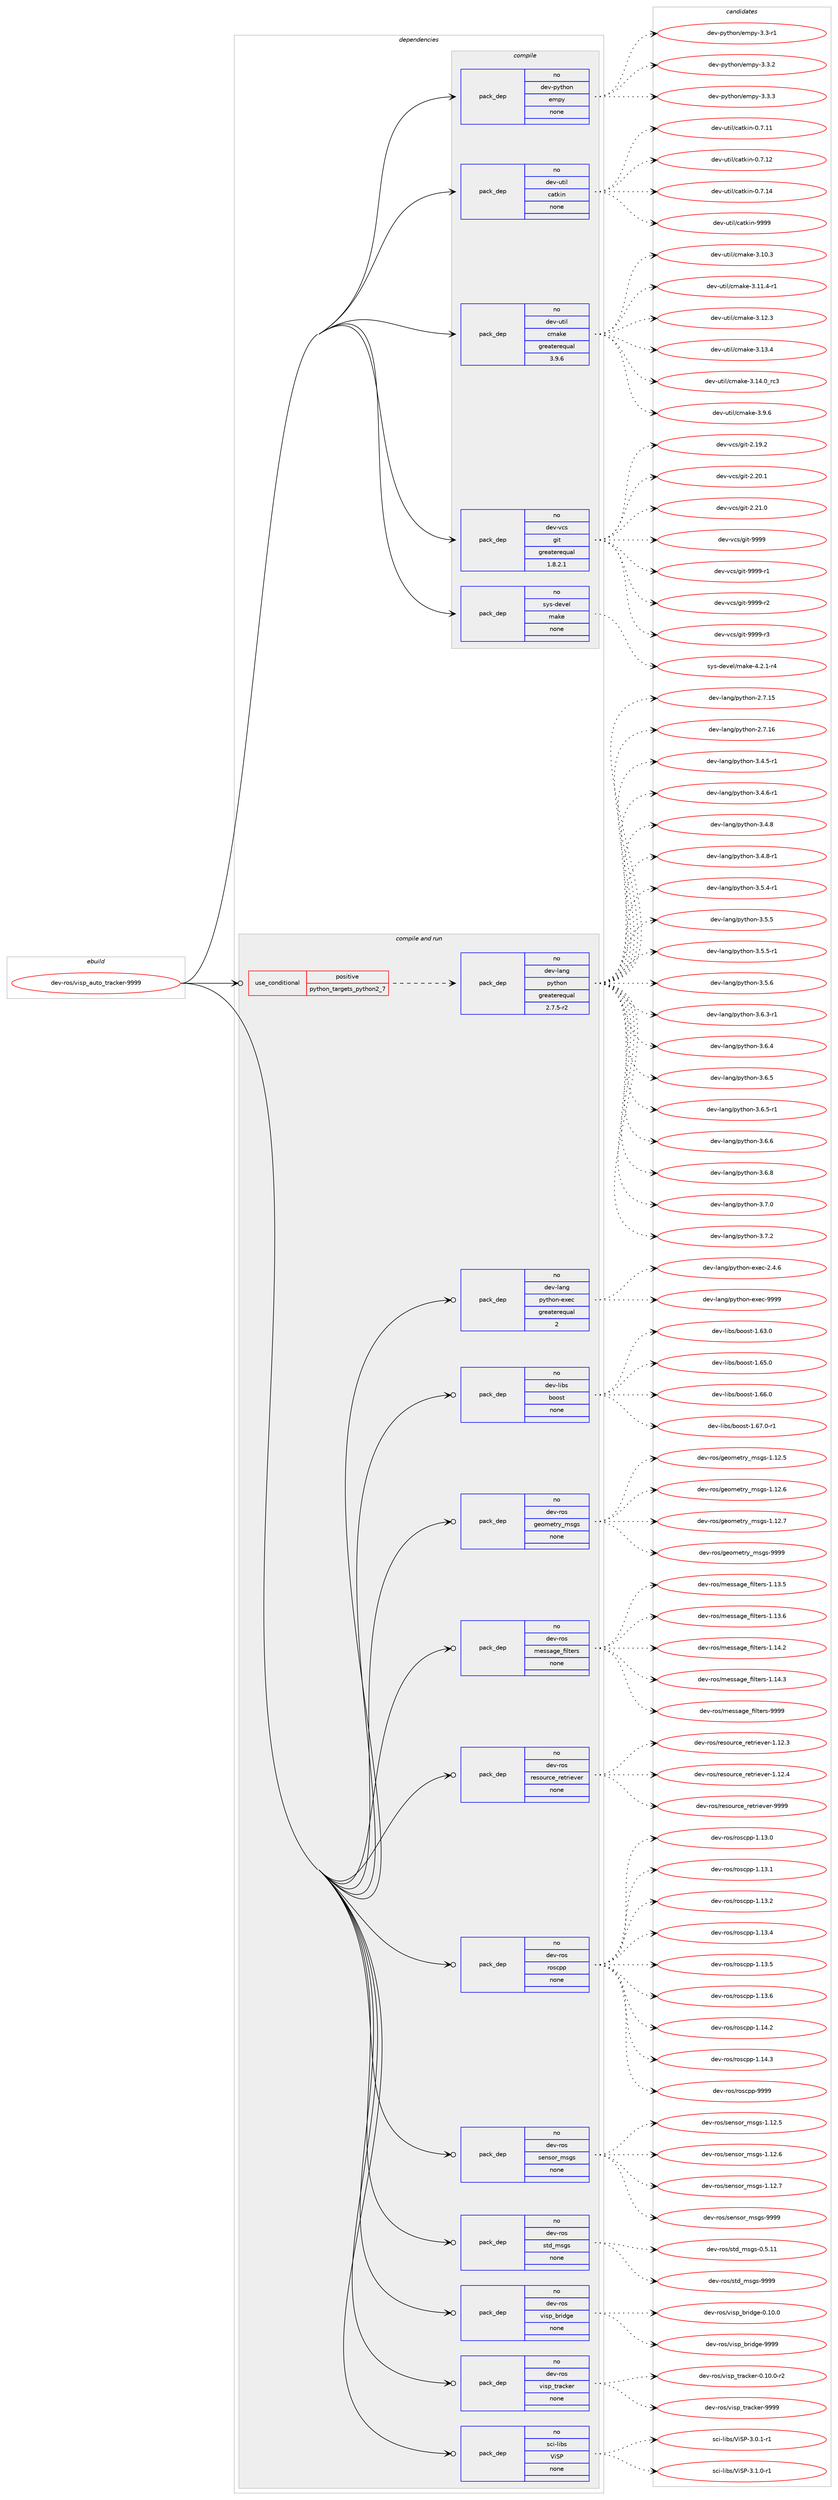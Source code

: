 digraph prolog {

# *************
# Graph options
# *************

newrank=true;
concentrate=true;
compound=true;
graph [rankdir=LR,fontname=Helvetica,fontsize=10,ranksep=1.5];#, ranksep=2.5, nodesep=0.2];
edge  [arrowhead=vee];
node  [fontname=Helvetica,fontsize=10];

# **********
# The ebuild
# **********

subgraph cluster_leftcol {
color=gray;
rank=same;
label=<<i>ebuild</i>>;
id [label="dev-ros/visp_auto_tracker-9999", color=red, width=4, href="../dev-ros/visp_auto_tracker-9999.svg"];
}

# ****************
# The dependencies
# ****************

subgraph cluster_midcol {
color=gray;
label=<<i>dependencies</i>>;
subgraph cluster_compile {
fillcolor="#eeeeee";
style=filled;
label=<<i>compile</i>>;
subgraph pack1061943 {
dependency1477202 [label=<<TABLE BORDER="0" CELLBORDER="1" CELLSPACING="0" CELLPADDING="4" WIDTH="220"><TR><TD ROWSPAN="6" CELLPADDING="30">pack_dep</TD></TR><TR><TD WIDTH="110">no</TD></TR><TR><TD>dev-python</TD></TR><TR><TD>empy</TD></TR><TR><TD>none</TD></TR><TR><TD></TD></TR></TABLE>>, shape=none, color=blue];
}
id:e -> dependency1477202:w [weight=20,style="solid",arrowhead="vee"];
subgraph pack1061944 {
dependency1477203 [label=<<TABLE BORDER="0" CELLBORDER="1" CELLSPACING="0" CELLPADDING="4" WIDTH="220"><TR><TD ROWSPAN="6" CELLPADDING="30">pack_dep</TD></TR><TR><TD WIDTH="110">no</TD></TR><TR><TD>dev-util</TD></TR><TR><TD>catkin</TD></TR><TR><TD>none</TD></TR><TR><TD></TD></TR></TABLE>>, shape=none, color=blue];
}
id:e -> dependency1477203:w [weight=20,style="solid",arrowhead="vee"];
subgraph pack1061945 {
dependency1477204 [label=<<TABLE BORDER="0" CELLBORDER="1" CELLSPACING="0" CELLPADDING="4" WIDTH="220"><TR><TD ROWSPAN="6" CELLPADDING="30">pack_dep</TD></TR><TR><TD WIDTH="110">no</TD></TR><TR><TD>dev-util</TD></TR><TR><TD>cmake</TD></TR><TR><TD>greaterequal</TD></TR><TR><TD>3.9.6</TD></TR></TABLE>>, shape=none, color=blue];
}
id:e -> dependency1477204:w [weight=20,style="solid",arrowhead="vee"];
subgraph pack1061946 {
dependency1477205 [label=<<TABLE BORDER="0" CELLBORDER="1" CELLSPACING="0" CELLPADDING="4" WIDTH="220"><TR><TD ROWSPAN="6" CELLPADDING="30">pack_dep</TD></TR><TR><TD WIDTH="110">no</TD></TR><TR><TD>dev-vcs</TD></TR><TR><TD>git</TD></TR><TR><TD>greaterequal</TD></TR><TR><TD>1.8.2.1</TD></TR></TABLE>>, shape=none, color=blue];
}
id:e -> dependency1477205:w [weight=20,style="solid",arrowhead="vee"];
subgraph pack1061947 {
dependency1477206 [label=<<TABLE BORDER="0" CELLBORDER="1" CELLSPACING="0" CELLPADDING="4" WIDTH="220"><TR><TD ROWSPAN="6" CELLPADDING="30">pack_dep</TD></TR><TR><TD WIDTH="110">no</TD></TR><TR><TD>sys-devel</TD></TR><TR><TD>make</TD></TR><TR><TD>none</TD></TR><TR><TD></TD></TR></TABLE>>, shape=none, color=blue];
}
id:e -> dependency1477206:w [weight=20,style="solid",arrowhead="vee"];
}
subgraph cluster_compileandrun {
fillcolor="#eeeeee";
style=filled;
label=<<i>compile and run</i>>;
subgraph cond391869 {
dependency1477207 [label=<<TABLE BORDER="0" CELLBORDER="1" CELLSPACING="0" CELLPADDING="4"><TR><TD ROWSPAN="3" CELLPADDING="10">use_conditional</TD></TR><TR><TD>positive</TD></TR><TR><TD>python_targets_python2_7</TD></TR></TABLE>>, shape=none, color=red];
subgraph pack1061948 {
dependency1477208 [label=<<TABLE BORDER="0" CELLBORDER="1" CELLSPACING="0" CELLPADDING="4" WIDTH="220"><TR><TD ROWSPAN="6" CELLPADDING="30">pack_dep</TD></TR><TR><TD WIDTH="110">no</TD></TR><TR><TD>dev-lang</TD></TR><TR><TD>python</TD></TR><TR><TD>greaterequal</TD></TR><TR><TD>2.7.5-r2</TD></TR></TABLE>>, shape=none, color=blue];
}
dependency1477207:e -> dependency1477208:w [weight=20,style="dashed",arrowhead="vee"];
}
id:e -> dependency1477207:w [weight=20,style="solid",arrowhead="odotvee"];
subgraph pack1061949 {
dependency1477209 [label=<<TABLE BORDER="0" CELLBORDER="1" CELLSPACING="0" CELLPADDING="4" WIDTH="220"><TR><TD ROWSPAN="6" CELLPADDING="30">pack_dep</TD></TR><TR><TD WIDTH="110">no</TD></TR><TR><TD>dev-lang</TD></TR><TR><TD>python-exec</TD></TR><TR><TD>greaterequal</TD></TR><TR><TD>2</TD></TR></TABLE>>, shape=none, color=blue];
}
id:e -> dependency1477209:w [weight=20,style="solid",arrowhead="odotvee"];
subgraph pack1061950 {
dependency1477210 [label=<<TABLE BORDER="0" CELLBORDER="1" CELLSPACING="0" CELLPADDING="4" WIDTH="220"><TR><TD ROWSPAN="6" CELLPADDING="30">pack_dep</TD></TR><TR><TD WIDTH="110">no</TD></TR><TR><TD>dev-libs</TD></TR><TR><TD>boost</TD></TR><TR><TD>none</TD></TR><TR><TD></TD></TR></TABLE>>, shape=none, color=blue];
}
id:e -> dependency1477210:w [weight=20,style="solid",arrowhead="odotvee"];
subgraph pack1061951 {
dependency1477211 [label=<<TABLE BORDER="0" CELLBORDER="1" CELLSPACING="0" CELLPADDING="4" WIDTH="220"><TR><TD ROWSPAN="6" CELLPADDING="30">pack_dep</TD></TR><TR><TD WIDTH="110">no</TD></TR><TR><TD>dev-ros</TD></TR><TR><TD>geometry_msgs</TD></TR><TR><TD>none</TD></TR><TR><TD></TD></TR></TABLE>>, shape=none, color=blue];
}
id:e -> dependency1477211:w [weight=20,style="solid",arrowhead="odotvee"];
subgraph pack1061952 {
dependency1477212 [label=<<TABLE BORDER="0" CELLBORDER="1" CELLSPACING="0" CELLPADDING="4" WIDTH="220"><TR><TD ROWSPAN="6" CELLPADDING="30">pack_dep</TD></TR><TR><TD WIDTH="110">no</TD></TR><TR><TD>dev-ros</TD></TR><TR><TD>message_filters</TD></TR><TR><TD>none</TD></TR><TR><TD></TD></TR></TABLE>>, shape=none, color=blue];
}
id:e -> dependency1477212:w [weight=20,style="solid",arrowhead="odotvee"];
subgraph pack1061953 {
dependency1477213 [label=<<TABLE BORDER="0" CELLBORDER="1" CELLSPACING="0" CELLPADDING="4" WIDTH="220"><TR><TD ROWSPAN="6" CELLPADDING="30">pack_dep</TD></TR><TR><TD WIDTH="110">no</TD></TR><TR><TD>dev-ros</TD></TR><TR><TD>resource_retriever</TD></TR><TR><TD>none</TD></TR><TR><TD></TD></TR></TABLE>>, shape=none, color=blue];
}
id:e -> dependency1477213:w [weight=20,style="solid",arrowhead="odotvee"];
subgraph pack1061954 {
dependency1477214 [label=<<TABLE BORDER="0" CELLBORDER="1" CELLSPACING="0" CELLPADDING="4" WIDTH="220"><TR><TD ROWSPAN="6" CELLPADDING="30">pack_dep</TD></TR><TR><TD WIDTH="110">no</TD></TR><TR><TD>dev-ros</TD></TR><TR><TD>roscpp</TD></TR><TR><TD>none</TD></TR><TR><TD></TD></TR></TABLE>>, shape=none, color=blue];
}
id:e -> dependency1477214:w [weight=20,style="solid",arrowhead="odotvee"];
subgraph pack1061955 {
dependency1477215 [label=<<TABLE BORDER="0" CELLBORDER="1" CELLSPACING="0" CELLPADDING="4" WIDTH="220"><TR><TD ROWSPAN="6" CELLPADDING="30">pack_dep</TD></TR><TR><TD WIDTH="110">no</TD></TR><TR><TD>dev-ros</TD></TR><TR><TD>sensor_msgs</TD></TR><TR><TD>none</TD></TR><TR><TD></TD></TR></TABLE>>, shape=none, color=blue];
}
id:e -> dependency1477215:w [weight=20,style="solid",arrowhead="odotvee"];
subgraph pack1061956 {
dependency1477216 [label=<<TABLE BORDER="0" CELLBORDER="1" CELLSPACING="0" CELLPADDING="4" WIDTH="220"><TR><TD ROWSPAN="6" CELLPADDING="30">pack_dep</TD></TR><TR><TD WIDTH="110">no</TD></TR><TR><TD>dev-ros</TD></TR><TR><TD>std_msgs</TD></TR><TR><TD>none</TD></TR><TR><TD></TD></TR></TABLE>>, shape=none, color=blue];
}
id:e -> dependency1477216:w [weight=20,style="solid",arrowhead="odotvee"];
subgraph pack1061957 {
dependency1477217 [label=<<TABLE BORDER="0" CELLBORDER="1" CELLSPACING="0" CELLPADDING="4" WIDTH="220"><TR><TD ROWSPAN="6" CELLPADDING="30">pack_dep</TD></TR><TR><TD WIDTH="110">no</TD></TR><TR><TD>dev-ros</TD></TR><TR><TD>visp_bridge</TD></TR><TR><TD>none</TD></TR><TR><TD></TD></TR></TABLE>>, shape=none, color=blue];
}
id:e -> dependency1477217:w [weight=20,style="solid",arrowhead="odotvee"];
subgraph pack1061958 {
dependency1477218 [label=<<TABLE BORDER="0" CELLBORDER="1" CELLSPACING="0" CELLPADDING="4" WIDTH="220"><TR><TD ROWSPAN="6" CELLPADDING="30">pack_dep</TD></TR><TR><TD WIDTH="110">no</TD></TR><TR><TD>dev-ros</TD></TR><TR><TD>visp_tracker</TD></TR><TR><TD>none</TD></TR><TR><TD></TD></TR></TABLE>>, shape=none, color=blue];
}
id:e -> dependency1477218:w [weight=20,style="solid",arrowhead="odotvee"];
subgraph pack1061959 {
dependency1477219 [label=<<TABLE BORDER="0" CELLBORDER="1" CELLSPACING="0" CELLPADDING="4" WIDTH="220"><TR><TD ROWSPAN="6" CELLPADDING="30">pack_dep</TD></TR><TR><TD WIDTH="110">no</TD></TR><TR><TD>sci-libs</TD></TR><TR><TD>ViSP</TD></TR><TR><TD>none</TD></TR><TR><TD></TD></TR></TABLE>>, shape=none, color=blue];
}
id:e -> dependency1477219:w [weight=20,style="solid",arrowhead="odotvee"];
}
subgraph cluster_run {
fillcolor="#eeeeee";
style=filled;
label=<<i>run</i>>;
}
}

# **************
# The candidates
# **************

subgraph cluster_choices {
rank=same;
color=gray;
label=<<i>candidates</i>>;

subgraph choice1061943 {
color=black;
nodesep=1;
choice1001011184511212111610411111047101109112121455146514511449 [label="dev-python/empy-3.3-r1", color=red, width=4,href="../dev-python/empy-3.3-r1.svg"];
choice1001011184511212111610411111047101109112121455146514650 [label="dev-python/empy-3.3.2", color=red, width=4,href="../dev-python/empy-3.3.2.svg"];
choice1001011184511212111610411111047101109112121455146514651 [label="dev-python/empy-3.3.3", color=red, width=4,href="../dev-python/empy-3.3.3.svg"];
dependency1477202:e -> choice1001011184511212111610411111047101109112121455146514511449:w [style=dotted,weight="100"];
dependency1477202:e -> choice1001011184511212111610411111047101109112121455146514650:w [style=dotted,weight="100"];
dependency1477202:e -> choice1001011184511212111610411111047101109112121455146514651:w [style=dotted,weight="100"];
}
subgraph choice1061944 {
color=black;
nodesep=1;
choice1001011184511711610510847999711610710511045484655464949 [label="dev-util/catkin-0.7.11", color=red, width=4,href="../dev-util/catkin-0.7.11.svg"];
choice1001011184511711610510847999711610710511045484655464950 [label="dev-util/catkin-0.7.12", color=red, width=4,href="../dev-util/catkin-0.7.12.svg"];
choice1001011184511711610510847999711610710511045484655464952 [label="dev-util/catkin-0.7.14", color=red, width=4,href="../dev-util/catkin-0.7.14.svg"];
choice100101118451171161051084799971161071051104557575757 [label="dev-util/catkin-9999", color=red, width=4,href="../dev-util/catkin-9999.svg"];
dependency1477203:e -> choice1001011184511711610510847999711610710511045484655464949:w [style=dotted,weight="100"];
dependency1477203:e -> choice1001011184511711610510847999711610710511045484655464950:w [style=dotted,weight="100"];
dependency1477203:e -> choice1001011184511711610510847999711610710511045484655464952:w [style=dotted,weight="100"];
dependency1477203:e -> choice100101118451171161051084799971161071051104557575757:w [style=dotted,weight="100"];
}
subgraph choice1061945 {
color=black;
nodesep=1;
choice1001011184511711610510847991099710710145514649484651 [label="dev-util/cmake-3.10.3", color=red, width=4,href="../dev-util/cmake-3.10.3.svg"];
choice10010111845117116105108479910997107101455146494946524511449 [label="dev-util/cmake-3.11.4-r1", color=red, width=4,href="../dev-util/cmake-3.11.4-r1.svg"];
choice1001011184511711610510847991099710710145514649504651 [label="dev-util/cmake-3.12.3", color=red, width=4,href="../dev-util/cmake-3.12.3.svg"];
choice1001011184511711610510847991099710710145514649514652 [label="dev-util/cmake-3.13.4", color=red, width=4,href="../dev-util/cmake-3.13.4.svg"];
choice1001011184511711610510847991099710710145514649524648951149951 [label="dev-util/cmake-3.14.0_rc3", color=red, width=4,href="../dev-util/cmake-3.14.0_rc3.svg"];
choice10010111845117116105108479910997107101455146574654 [label="dev-util/cmake-3.9.6", color=red, width=4,href="../dev-util/cmake-3.9.6.svg"];
dependency1477204:e -> choice1001011184511711610510847991099710710145514649484651:w [style=dotted,weight="100"];
dependency1477204:e -> choice10010111845117116105108479910997107101455146494946524511449:w [style=dotted,weight="100"];
dependency1477204:e -> choice1001011184511711610510847991099710710145514649504651:w [style=dotted,weight="100"];
dependency1477204:e -> choice1001011184511711610510847991099710710145514649514652:w [style=dotted,weight="100"];
dependency1477204:e -> choice1001011184511711610510847991099710710145514649524648951149951:w [style=dotted,weight="100"];
dependency1477204:e -> choice10010111845117116105108479910997107101455146574654:w [style=dotted,weight="100"];
}
subgraph choice1061946 {
color=black;
nodesep=1;
choice10010111845118991154710310511645504649574650 [label="dev-vcs/git-2.19.2", color=red, width=4,href="../dev-vcs/git-2.19.2.svg"];
choice10010111845118991154710310511645504650484649 [label="dev-vcs/git-2.20.1", color=red, width=4,href="../dev-vcs/git-2.20.1.svg"];
choice10010111845118991154710310511645504650494648 [label="dev-vcs/git-2.21.0", color=red, width=4,href="../dev-vcs/git-2.21.0.svg"];
choice1001011184511899115471031051164557575757 [label="dev-vcs/git-9999", color=red, width=4,href="../dev-vcs/git-9999.svg"];
choice10010111845118991154710310511645575757574511449 [label="dev-vcs/git-9999-r1", color=red, width=4,href="../dev-vcs/git-9999-r1.svg"];
choice10010111845118991154710310511645575757574511450 [label="dev-vcs/git-9999-r2", color=red, width=4,href="../dev-vcs/git-9999-r2.svg"];
choice10010111845118991154710310511645575757574511451 [label="dev-vcs/git-9999-r3", color=red, width=4,href="../dev-vcs/git-9999-r3.svg"];
dependency1477205:e -> choice10010111845118991154710310511645504649574650:w [style=dotted,weight="100"];
dependency1477205:e -> choice10010111845118991154710310511645504650484649:w [style=dotted,weight="100"];
dependency1477205:e -> choice10010111845118991154710310511645504650494648:w [style=dotted,weight="100"];
dependency1477205:e -> choice1001011184511899115471031051164557575757:w [style=dotted,weight="100"];
dependency1477205:e -> choice10010111845118991154710310511645575757574511449:w [style=dotted,weight="100"];
dependency1477205:e -> choice10010111845118991154710310511645575757574511450:w [style=dotted,weight="100"];
dependency1477205:e -> choice10010111845118991154710310511645575757574511451:w [style=dotted,weight="100"];
}
subgraph choice1061947 {
color=black;
nodesep=1;
choice1151211154510010111810110847109971071014552465046494511452 [label="sys-devel/make-4.2.1-r4", color=red, width=4,href="../sys-devel/make-4.2.1-r4.svg"];
dependency1477206:e -> choice1151211154510010111810110847109971071014552465046494511452:w [style=dotted,weight="100"];
}
subgraph choice1061948 {
color=black;
nodesep=1;
choice10010111845108971101034711212111610411111045504655464953 [label="dev-lang/python-2.7.15", color=red, width=4,href="../dev-lang/python-2.7.15.svg"];
choice10010111845108971101034711212111610411111045504655464954 [label="dev-lang/python-2.7.16", color=red, width=4,href="../dev-lang/python-2.7.16.svg"];
choice1001011184510897110103471121211161041111104551465246534511449 [label="dev-lang/python-3.4.5-r1", color=red, width=4,href="../dev-lang/python-3.4.5-r1.svg"];
choice1001011184510897110103471121211161041111104551465246544511449 [label="dev-lang/python-3.4.6-r1", color=red, width=4,href="../dev-lang/python-3.4.6-r1.svg"];
choice100101118451089711010347112121116104111110455146524656 [label="dev-lang/python-3.4.8", color=red, width=4,href="../dev-lang/python-3.4.8.svg"];
choice1001011184510897110103471121211161041111104551465246564511449 [label="dev-lang/python-3.4.8-r1", color=red, width=4,href="../dev-lang/python-3.4.8-r1.svg"];
choice1001011184510897110103471121211161041111104551465346524511449 [label="dev-lang/python-3.5.4-r1", color=red, width=4,href="../dev-lang/python-3.5.4-r1.svg"];
choice100101118451089711010347112121116104111110455146534653 [label="dev-lang/python-3.5.5", color=red, width=4,href="../dev-lang/python-3.5.5.svg"];
choice1001011184510897110103471121211161041111104551465346534511449 [label="dev-lang/python-3.5.5-r1", color=red, width=4,href="../dev-lang/python-3.5.5-r1.svg"];
choice100101118451089711010347112121116104111110455146534654 [label="dev-lang/python-3.5.6", color=red, width=4,href="../dev-lang/python-3.5.6.svg"];
choice1001011184510897110103471121211161041111104551465446514511449 [label="dev-lang/python-3.6.3-r1", color=red, width=4,href="../dev-lang/python-3.6.3-r1.svg"];
choice100101118451089711010347112121116104111110455146544652 [label="dev-lang/python-3.6.4", color=red, width=4,href="../dev-lang/python-3.6.4.svg"];
choice100101118451089711010347112121116104111110455146544653 [label="dev-lang/python-3.6.5", color=red, width=4,href="../dev-lang/python-3.6.5.svg"];
choice1001011184510897110103471121211161041111104551465446534511449 [label="dev-lang/python-3.6.5-r1", color=red, width=4,href="../dev-lang/python-3.6.5-r1.svg"];
choice100101118451089711010347112121116104111110455146544654 [label="dev-lang/python-3.6.6", color=red, width=4,href="../dev-lang/python-3.6.6.svg"];
choice100101118451089711010347112121116104111110455146544656 [label="dev-lang/python-3.6.8", color=red, width=4,href="../dev-lang/python-3.6.8.svg"];
choice100101118451089711010347112121116104111110455146554648 [label="dev-lang/python-3.7.0", color=red, width=4,href="../dev-lang/python-3.7.0.svg"];
choice100101118451089711010347112121116104111110455146554650 [label="dev-lang/python-3.7.2", color=red, width=4,href="../dev-lang/python-3.7.2.svg"];
dependency1477208:e -> choice10010111845108971101034711212111610411111045504655464953:w [style=dotted,weight="100"];
dependency1477208:e -> choice10010111845108971101034711212111610411111045504655464954:w [style=dotted,weight="100"];
dependency1477208:e -> choice1001011184510897110103471121211161041111104551465246534511449:w [style=dotted,weight="100"];
dependency1477208:e -> choice1001011184510897110103471121211161041111104551465246544511449:w [style=dotted,weight="100"];
dependency1477208:e -> choice100101118451089711010347112121116104111110455146524656:w [style=dotted,weight="100"];
dependency1477208:e -> choice1001011184510897110103471121211161041111104551465246564511449:w [style=dotted,weight="100"];
dependency1477208:e -> choice1001011184510897110103471121211161041111104551465346524511449:w [style=dotted,weight="100"];
dependency1477208:e -> choice100101118451089711010347112121116104111110455146534653:w [style=dotted,weight="100"];
dependency1477208:e -> choice1001011184510897110103471121211161041111104551465346534511449:w [style=dotted,weight="100"];
dependency1477208:e -> choice100101118451089711010347112121116104111110455146534654:w [style=dotted,weight="100"];
dependency1477208:e -> choice1001011184510897110103471121211161041111104551465446514511449:w [style=dotted,weight="100"];
dependency1477208:e -> choice100101118451089711010347112121116104111110455146544652:w [style=dotted,weight="100"];
dependency1477208:e -> choice100101118451089711010347112121116104111110455146544653:w [style=dotted,weight="100"];
dependency1477208:e -> choice1001011184510897110103471121211161041111104551465446534511449:w [style=dotted,weight="100"];
dependency1477208:e -> choice100101118451089711010347112121116104111110455146544654:w [style=dotted,weight="100"];
dependency1477208:e -> choice100101118451089711010347112121116104111110455146544656:w [style=dotted,weight="100"];
dependency1477208:e -> choice100101118451089711010347112121116104111110455146554648:w [style=dotted,weight="100"];
dependency1477208:e -> choice100101118451089711010347112121116104111110455146554650:w [style=dotted,weight="100"];
}
subgraph choice1061949 {
color=black;
nodesep=1;
choice1001011184510897110103471121211161041111104510112010199455046524654 [label="dev-lang/python-exec-2.4.6", color=red, width=4,href="../dev-lang/python-exec-2.4.6.svg"];
choice10010111845108971101034711212111610411111045101120101994557575757 [label="dev-lang/python-exec-9999", color=red, width=4,href="../dev-lang/python-exec-9999.svg"];
dependency1477209:e -> choice1001011184510897110103471121211161041111104510112010199455046524654:w [style=dotted,weight="100"];
dependency1477209:e -> choice10010111845108971101034711212111610411111045101120101994557575757:w [style=dotted,weight="100"];
}
subgraph choice1061950 {
color=black;
nodesep=1;
choice1001011184510810598115479811111111511645494654514648 [label="dev-libs/boost-1.63.0", color=red, width=4,href="../dev-libs/boost-1.63.0.svg"];
choice1001011184510810598115479811111111511645494654534648 [label="dev-libs/boost-1.65.0", color=red, width=4,href="../dev-libs/boost-1.65.0.svg"];
choice1001011184510810598115479811111111511645494654544648 [label="dev-libs/boost-1.66.0", color=red, width=4,href="../dev-libs/boost-1.66.0.svg"];
choice10010111845108105981154798111111115116454946545546484511449 [label="dev-libs/boost-1.67.0-r1", color=red, width=4,href="../dev-libs/boost-1.67.0-r1.svg"];
dependency1477210:e -> choice1001011184510810598115479811111111511645494654514648:w [style=dotted,weight="100"];
dependency1477210:e -> choice1001011184510810598115479811111111511645494654534648:w [style=dotted,weight="100"];
dependency1477210:e -> choice1001011184510810598115479811111111511645494654544648:w [style=dotted,weight="100"];
dependency1477210:e -> choice10010111845108105981154798111111115116454946545546484511449:w [style=dotted,weight="100"];
}
subgraph choice1061951 {
color=black;
nodesep=1;
choice10010111845114111115471031011111091011161141219510911510311545494649504653 [label="dev-ros/geometry_msgs-1.12.5", color=red, width=4,href="../dev-ros/geometry_msgs-1.12.5.svg"];
choice10010111845114111115471031011111091011161141219510911510311545494649504654 [label="dev-ros/geometry_msgs-1.12.6", color=red, width=4,href="../dev-ros/geometry_msgs-1.12.6.svg"];
choice10010111845114111115471031011111091011161141219510911510311545494649504655 [label="dev-ros/geometry_msgs-1.12.7", color=red, width=4,href="../dev-ros/geometry_msgs-1.12.7.svg"];
choice1001011184511411111547103101111109101116114121951091151031154557575757 [label="dev-ros/geometry_msgs-9999", color=red, width=4,href="../dev-ros/geometry_msgs-9999.svg"];
dependency1477211:e -> choice10010111845114111115471031011111091011161141219510911510311545494649504653:w [style=dotted,weight="100"];
dependency1477211:e -> choice10010111845114111115471031011111091011161141219510911510311545494649504654:w [style=dotted,weight="100"];
dependency1477211:e -> choice10010111845114111115471031011111091011161141219510911510311545494649504655:w [style=dotted,weight="100"];
dependency1477211:e -> choice1001011184511411111547103101111109101116114121951091151031154557575757:w [style=dotted,weight="100"];
}
subgraph choice1061952 {
color=black;
nodesep=1;
choice1001011184511411111547109101115115971031019510210510811610111411545494649514653 [label="dev-ros/message_filters-1.13.5", color=red, width=4,href="../dev-ros/message_filters-1.13.5.svg"];
choice1001011184511411111547109101115115971031019510210510811610111411545494649514654 [label="dev-ros/message_filters-1.13.6", color=red, width=4,href="../dev-ros/message_filters-1.13.6.svg"];
choice1001011184511411111547109101115115971031019510210510811610111411545494649524650 [label="dev-ros/message_filters-1.14.2", color=red, width=4,href="../dev-ros/message_filters-1.14.2.svg"];
choice1001011184511411111547109101115115971031019510210510811610111411545494649524651 [label="dev-ros/message_filters-1.14.3", color=red, width=4,href="../dev-ros/message_filters-1.14.3.svg"];
choice100101118451141111154710910111511597103101951021051081161011141154557575757 [label="dev-ros/message_filters-9999", color=red, width=4,href="../dev-ros/message_filters-9999.svg"];
dependency1477212:e -> choice1001011184511411111547109101115115971031019510210510811610111411545494649514653:w [style=dotted,weight="100"];
dependency1477212:e -> choice1001011184511411111547109101115115971031019510210510811610111411545494649514654:w [style=dotted,weight="100"];
dependency1477212:e -> choice1001011184511411111547109101115115971031019510210510811610111411545494649524650:w [style=dotted,weight="100"];
dependency1477212:e -> choice1001011184511411111547109101115115971031019510210510811610111411545494649524651:w [style=dotted,weight="100"];
dependency1477212:e -> choice100101118451141111154710910111511597103101951021051081161011141154557575757:w [style=dotted,weight="100"];
}
subgraph choice1061953 {
color=black;
nodesep=1;
choice1001011184511411111547114101115111117114991019511410111611410510111810111445494649504651 [label="dev-ros/resource_retriever-1.12.3", color=red, width=4,href="../dev-ros/resource_retriever-1.12.3.svg"];
choice1001011184511411111547114101115111117114991019511410111611410510111810111445494649504652 [label="dev-ros/resource_retriever-1.12.4", color=red, width=4,href="../dev-ros/resource_retriever-1.12.4.svg"];
choice100101118451141111154711410111511111711499101951141011161141051011181011144557575757 [label="dev-ros/resource_retriever-9999", color=red, width=4,href="../dev-ros/resource_retriever-9999.svg"];
dependency1477213:e -> choice1001011184511411111547114101115111117114991019511410111611410510111810111445494649504651:w [style=dotted,weight="100"];
dependency1477213:e -> choice1001011184511411111547114101115111117114991019511410111611410510111810111445494649504652:w [style=dotted,weight="100"];
dependency1477213:e -> choice100101118451141111154711410111511111711499101951141011161141051011181011144557575757:w [style=dotted,weight="100"];
}
subgraph choice1061954 {
color=black;
nodesep=1;
choice10010111845114111115471141111159911211245494649514648 [label="dev-ros/roscpp-1.13.0", color=red, width=4,href="../dev-ros/roscpp-1.13.0.svg"];
choice10010111845114111115471141111159911211245494649514649 [label="dev-ros/roscpp-1.13.1", color=red, width=4,href="../dev-ros/roscpp-1.13.1.svg"];
choice10010111845114111115471141111159911211245494649514650 [label="dev-ros/roscpp-1.13.2", color=red, width=4,href="../dev-ros/roscpp-1.13.2.svg"];
choice10010111845114111115471141111159911211245494649514652 [label="dev-ros/roscpp-1.13.4", color=red, width=4,href="../dev-ros/roscpp-1.13.4.svg"];
choice10010111845114111115471141111159911211245494649514653 [label="dev-ros/roscpp-1.13.5", color=red, width=4,href="../dev-ros/roscpp-1.13.5.svg"];
choice10010111845114111115471141111159911211245494649514654 [label="dev-ros/roscpp-1.13.6", color=red, width=4,href="../dev-ros/roscpp-1.13.6.svg"];
choice10010111845114111115471141111159911211245494649524650 [label="dev-ros/roscpp-1.14.2", color=red, width=4,href="../dev-ros/roscpp-1.14.2.svg"];
choice10010111845114111115471141111159911211245494649524651 [label="dev-ros/roscpp-1.14.3", color=red, width=4,href="../dev-ros/roscpp-1.14.3.svg"];
choice1001011184511411111547114111115991121124557575757 [label="dev-ros/roscpp-9999", color=red, width=4,href="../dev-ros/roscpp-9999.svg"];
dependency1477214:e -> choice10010111845114111115471141111159911211245494649514648:w [style=dotted,weight="100"];
dependency1477214:e -> choice10010111845114111115471141111159911211245494649514649:w [style=dotted,weight="100"];
dependency1477214:e -> choice10010111845114111115471141111159911211245494649514650:w [style=dotted,weight="100"];
dependency1477214:e -> choice10010111845114111115471141111159911211245494649514652:w [style=dotted,weight="100"];
dependency1477214:e -> choice10010111845114111115471141111159911211245494649514653:w [style=dotted,weight="100"];
dependency1477214:e -> choice10010111845114111115471141111159911211245494649514654:w [style=dotted,weight="100"];
dependency1477214:e -> choice10010111845114111115471141111159911211245494649524650:w [style=dotted,weight="100"];
dependency1477214:e -> choice10010111845114111115471141111159911211245494649524651:w [style=dotted,weight="100"];
dependency1477214:e -> choice1001011184511411111547114111115991121124557575757:w [style=dotted,weight="100"];
}
subgraph choice1061955 {
color=black;
nodesep=1;
choice10010111845114111115471151011101151111149510911510311545494649504653 [label="dev-ros/sensor_msgs-1.12.5", color=red, width=4,href="../dev-ros/sensor_msgs-1.12.5.svg"];
choice10010111845114111115471151011101151111149510911510311545494649504654 [label="dev-ros/sensor_msgs-1.12.6", color=red, width=4,href="../dev-ros/sensor_msgs-1.12.6.svg"];
choice10010111845114111115471151011101151111149510911510311545494649504655 [label="dev-ros/sensor_msgs-1.12.7", color=red, width=4,href="../dev-ros/sensor_msgs-1.12.7.svg"];
choice1001011184511411111547115101110115111114951091151031154557575757 [label="dev-ros/sensor_msgs-9999", color=red, width=4,href="../dev-ros/sensor_msgs-9999.svg"];
dependency1477215:e -> choice10010111845114111115471151011101151111149510911510311545494649504653:w [style=dotted,weight="100"];
dependency1477215:e -> choice10010111845114111115471151011101151111149510911510311545494649504654:w [style=dotted,weight="100"];
dependency1477215:e -> choice10010111845114111115471151011101151111149510911510311545494649504655:w [style=dotted,weight="100"];
dependency1477215:e -> choice1001011184511411111547115101110115111114951091151031154557575757:w [style=dotted,weight="100"];
}
subgraph choice1061956 {
color=black;
nodesep=1;
choice10010111845114111115471151161009510911510311545484653464949 [label="dev-ros/std_msgs-0.5.11", color=red, width=4,href="../dev-ros/std_msgs-0.5.11.svg"];
choice1001011184511411111547115116100951091151031154557575757 [label="dev-ros/std_msgs-9999", color=red, width=4,href="../dev-ros/std_msgs-9999.svg"];
dependency1477216:e -> choice10010111845114111115471151161009510911510311545484653464949:w [style=dotted,weight="100"];
dependency1477216:e -> choice1001011184511411111547115116100951091151031154557575757:w [style=dotted,weight="100"];
}
subgraph choice1061957 {
color=black;
nodesep=1;
choice1001011184511411111547118105115112959811410510010310145484649484648 [label="dev-ros/visp_bridge-0.10.0", color=red, width=4,href="../dev-ros/visp_bridge-0.10.0.svg"];
choice100101118451141111154711810511511295981141051001031014557575757 [label="dev-ros/visp_bridge-9999", color=red, width=4,href="../dev-ros/visp_bridge-9999.svg"];
dependency1477217:e -> choice1001011184511411111547118105115112959811410510010310145484649484648:w [style=dotted,weight="100"];
dependency1477217:e -> choice100101118451141111154711810511511295981141051001031014557575757:w [style=dotted,weight="100"];
}
subgraph choice1061958 {
color=black;
nodesep=1;
choice1001011184511411111547118105115112951161149799107101114454846494846484511450 [label="dev-ros/visp_tracker-0.10.0-r2", color=red, width=4,href="../dev-ros/visp_tracker-0.10.0-r2.svg"];
choice10010111845114111115471181051151129511611497991071011144557575757 [label="dev-ros/visp_tracker-9999", color=red, width=4,href="../dev-ros/visp_tracker-9999.svg"];
dependency1477218:e -> choice1001011184511411111547118105115112951161149799107101114454846494846484511450:w [style=dotted,weight="100"];
dependency1477218:e -> choice10010111845114111115471181051151129511611497991071011144557575757:w [style=dotted,weight="100"];
}
subgraph choice1061959 {
color=black;
nodesep=1;
choice115991054510810598115478610583804551464846494511449 [label="sci-libs/ViSP-3.0.1-r1", color=red, width=4,href="../sci-libs/ViSP-3.0.1-r1.svg"];
choice115991054510810598115478610583804551464946484511449 [label="sci-libs/ViSP-3.1.0-r1", color=red, width=4,href="../sci-libs/ViSP-3.1.0-r1.svg"];
dependency1477219:e -> choice115991054510810598115478610583804551464846494511449:w [style=dotted,weight="100"];
dependency1477219:e -> choice115991054510810598115478610583804551464946484511449:w [style=dotted,weight="100"];
}
}

}

